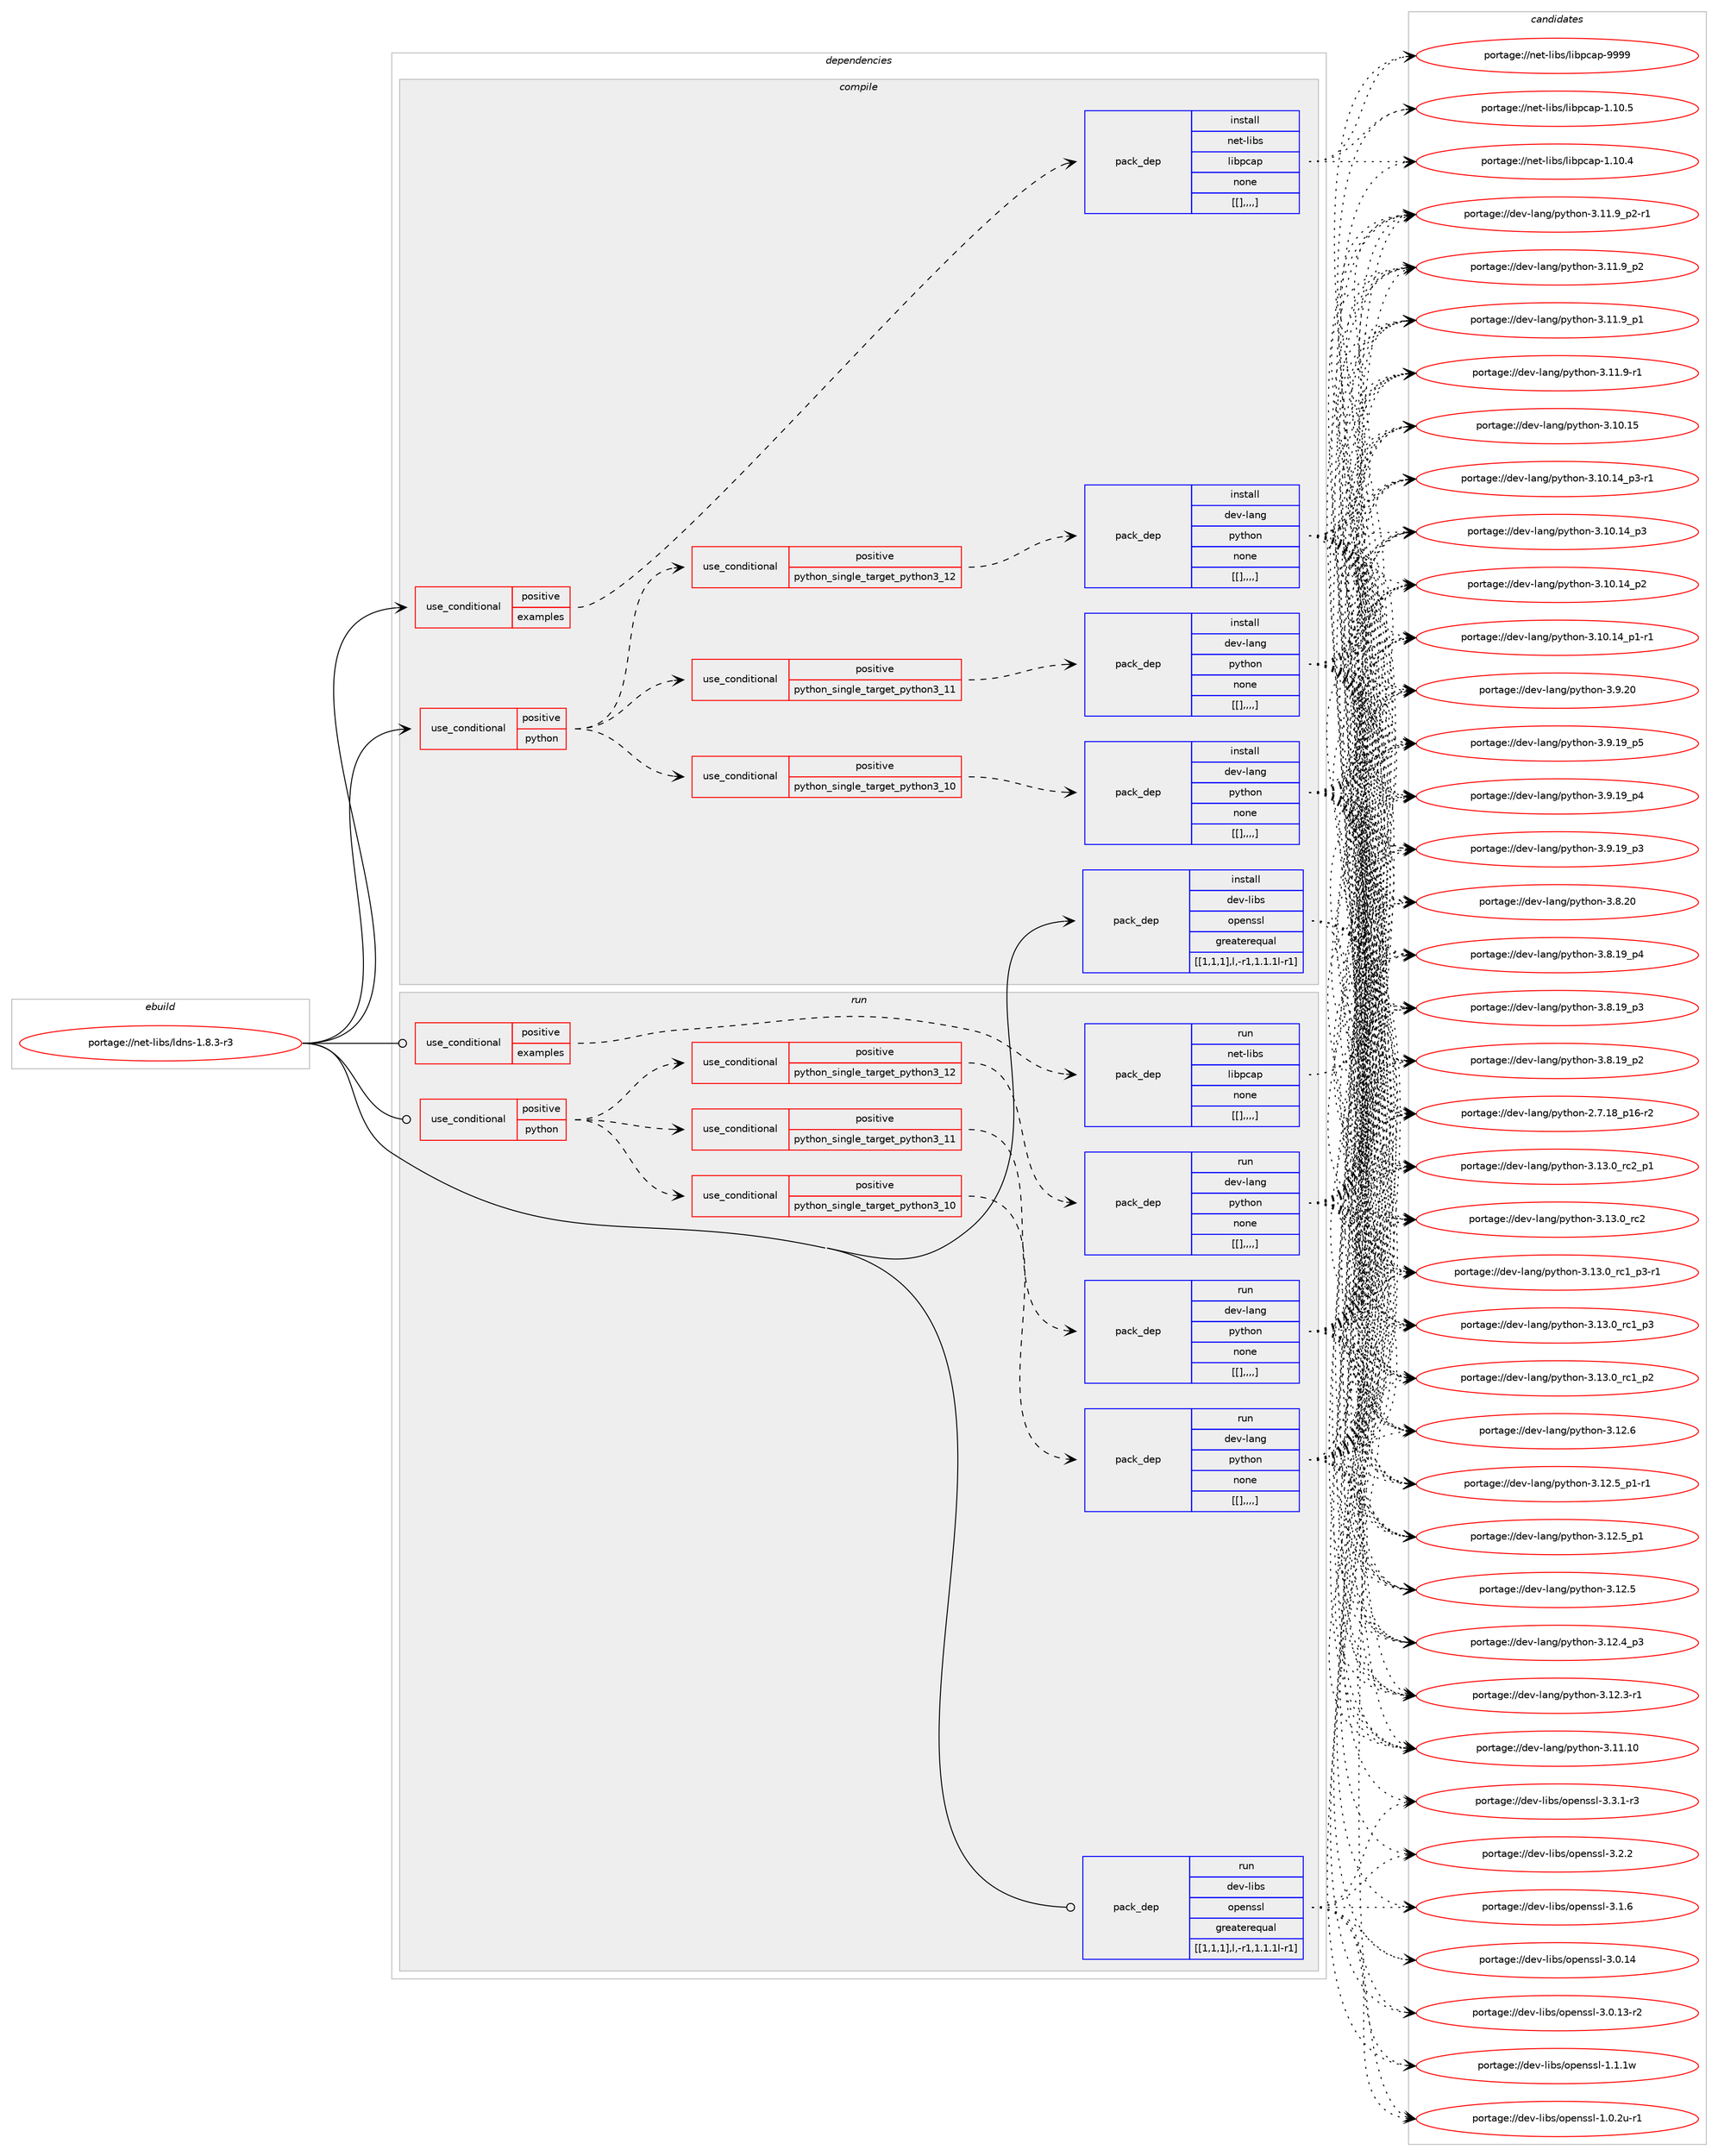 digraph prolog {

# *************
# Graph options
# *************

newrank=true;
concentrate=true;
compound=true;
graph [rankdir=LR,fontname=Helvetica,fontsize=10,ranksep=1.5];#, ranksep=2.5, nodesep=0.2];
edge  [arrowhead=vee];
node  [fontname=Helvetica,fontsize=10];

# **********
# The ebuild
# **********

subgraph cluster_leftcol {
color=gray;
label=<<i>ebuild</i>>;
id [label="portage://net-libs/ldns-1.8.3-r3", color=red, width=4, href="../net-libs/ldns-1.8.3-r3.svg"];
}

# ****************
# The dependencies
# ****************

subgraph cluster_midcol {
color=gray;
label=<<i>dependencies</i>>;
subgraph cluster_compile {
fillcolor="#eeeeee";
style=filled;
label=<<i>compile</i>>;
subgraph cond2666 {
dependency6948 [label=<<TABLE BORDER="0" CELLBORDER="1" CELLSPACING="0" CELLPADDING="4"><TR><TD ROWSPAN="3" CELLPADDING="10">use_conditional</TD></TR><TR><TD>positive</TD></TR><TR><TD>examples</TD></TR></TABLE>>, shape=none, color=red];
subgraph pack4269 {
dependency6949 [label=<<TABLE BORDER="0" CELLBORDER="1" CELLSPACING="0" CELLPADDING="4" WIDTH="220"><TR><TD ROWSPAN="6" CELLPADDING="30">pack_dep</TD></TR><TR><TD WIDTH="110">install</TD></TR><TR><TD>net-libs</TD></TR><TR><TD>libpcap</TD></TR><TR><TD>none</TD></TR><TR><TD>[[],,,,]</TD></TR></TABLE>>, shape=none, color=blue];
}
dependency6948:e -> dependency6949:w [weight=20,style="dashed",arrowhead="vee"];
}
id:e -> dependency6948:w [weight=20,style="solid",arrowhead="vee"];
subgraph cond2667 {
dependency6950 [label=<<TABLE BORDER="0" CELLBORDER="1" CELLSPACING="0" CELLPADDING="4"><TR><TD ROWSPAN="3" CELLPADDING="10">use_conditional</TD></TR><TR><TD>positive</TD></TR><TR><TD>python</TD></TR></TABLE>>, shape=none, color=red];
subgraph cond2668 {
dependency6951 [label=<<TABLE BORDER="0" CELLBORDER="1" CELLSPACING="0" CELLPADDING="4"><TR><TD ROWSPAN="3" CELLPADDING="10">use_conditional</TD></TR><TR><TD>positive</TD></TR><TR><TD>python_single_target_python3_10</TD></TR></TABLE>>, shape=none, color=red];
subgraph pack4270 {
dependency6952 [label=<<TABLE BORDER="0" CELLBORDER="1" CELLSPACING="0" CELLPADDING="4" WIDTH="220"><TR><TD ROWSPAN="6" CELLPADDING="30">pack_dep</TD></TR><TR><TD WIDTH="110">install</TD></TR><TR><TD>dev-lang</TD></TR><TR><TD>python</TD></TR><TR><TD>none</TD></TR><TR><TD>[[],,,,]</TD></TR></TABLE>>, shape=none, color=blue];
}
dependency6951:e -> dependency6952:w [weight=20,style="dashed",arrowhead="vee"];
}
dependency6950:e -> dependency6951:w [weight=20,style="dashed",arrowhead="vee"];
subgraph cond2669 {
dependency6953 [label=<<TABLE BORDER="0" CELLBORDER="1" CELLSPACING="0" CELLPADDING="4"><TR><TD ROWSPAN="3" CELLPADDING="10">use_conditional</TD></TR><TR><TD>positive</TD></TR><TR><TD>python_single_target_python3_11</TD></TR></TABLE>>, shape=none, color=red];
subgraph pack4271 {
dependency6954 [label=<<TABLE BORDER="0" CELLBORDER="1" CELLSPACING="0" CELLPADDING="4" WIDTH="220"><TR><TD ROWSPAN="6" CELLPADDING="30">pack_dep</TD></TR><TR><TD WIDTH="110">install</TD></TR><TR><TD>dev-lang</TD></TR><TR><TD>python</TD></TR><TR><TD>none</TD></TR><TR><TD>[[],,,,]</TD></TR></TABLE>>, shape=none, color=blue];
}
dependency6953:e -> dependency6954:w [weight=20,style="dashed",arrowhead="vee"];
}
dependency6950:e -> dependency6953:w [weight=20,style="dashed",arrowhead="vee"];
subgraph cond2670 {
dependency6955 [label=<<TABLE BORDER="0" CELLBORDER="1" CELLSPACING="0" CELLPADDING="4"><TR><TD ROWSPAN="3" CELLPADDING="10">use_conditional</TD></TR><TR><TD>positive</TD></TR><TR><TD>python_single_target_python3_12</TD></TR></TABLE>>, shape=none, color=red];
subgraph pack4272 {
dependency6956 [label=<<TABLE BORDER="0" CELLBORDER="1" CELLSPACING="0" CELLPADDING="4" WIDTH="220"><TR><TD ROWSPAN="6" CELLPADDING="30">pack_dep</TD></TR><TR><TD WIDTH="110">install</TD></TR><TR><TD>dev-lang</TD></TR><TR><TD>python</TD></TR><TR><TD>none</TD></TR><TR><TD>[[],,,,]</TD></TR></TABLE>>, shape=none, color=blue];
}
dependency6955:e -> dependency6956:w [weight=20,style="dashed",arrowhead="vee"];
}
dependency6950:e -> dependency6955:w [weight=20,style="dashed",arrowhead="vee"];
}
id:e -> dependency6950:w [weight=20,style="solid",arrowhead="vee"];
subgraph pack4273 {
dependency6957 [label=<<TABLE BORDER="0" CELLBORDER="1" CELLSPACING="0" CELLPADDING="4" WIDTH="220"><TR><TD ROWSPAN="6" CELLPADDING="30">pack_dep</TD></TR><TR><TD WIDTH="110">install</TD></TR><TR><TD>dev-libs</TD></TR><TR><TD>openssl</TD></TR><TR><TD>greaterequal</TD></TR><TR><TD>[[1,1,1],l,-r1,1.1.1l-r1]</TD></TR></TABLE>>, shape=none, color=blue];
}
id:e -> dependency6957:w [weight=20,style="solid",arrowhead="vee"];
}
subgraph cluster_compileandrun {
fillcolor="#eeeeee";
style=filled;
label=<<i>compile and run</i>>;
}
subgraph cluster_run {
fillcolor="#eeeeee";
style=filled;
label=<<i>run</i>>;
subgraph cond2671 {
dependency6958 [label=<<TABLE BORDER="0" CELLBORDER="1" CELLSPACING="0" CELLPADDING="4"><TR><TD ROWSPAN="3" CELLPADDING="10">use_conditional</TD></TR><TR><TD>positive</TD></TR><TR><TD>examples</TD></TR></TABLE>>, shape=none, color=red];
subgraph pack4274 {
dependency6959 [label=<<TABLE BORDER="0" CELLBORDER="1" CELLSPACING="0" CELLPADDING="4" WIDTH="220"><TR><TD ROWSPAN="6" CELLPADDING="30">pack_dep</TD></TR><TR><TD WIDTH="110">run</TD></TR><TR><TD>net-libs</TD></TR><TR><TD>libpcap</TD></TR><TR><TD>none</TD></TR><TR><TD>[[],,,,]</TD></TR></TABLE>>, shape=none, color=blue];
}
dependency6958:e -> dependency6959:w [weight=20,style="dashed",arrowhead="vee"];
}
id:e -> dependency6958:w [weight=20,style="solid",arrowhead="odot"];
subgraph cond2672 {
dependency6960 [label=<<TABLE BORDER="0" CELLBORDER="1" CELLSPACING="0" CELLPADDING="4"><TR><TD ROWSPAN="3" CELLPADDING="10">use_conditional</TD></TR><TR><TD>positive</TD></TR><TR><TD>python</TD></TR></TABLE>>, shape=none, color=red];
subgraph cond2673 {
dependency6961 [label=<<TABLE BORDER="0" CELLBORDER="1" CELLSPACING="0" CELLPADDING="4"><TR><TD ROWSPAN="3" CELLPADDING="10">use_conditional</TD></TR><TR><TD>positive</TD></TR><TR><TD>python_single_target_python3_10</TD></TR></TABLE>>, shape=none, color=red];
subgraph pack4275 {
dependency6962 [label=<<TABLE BORDER="0" CELLBORDER="1" CELLSPACING="0" CELLPADDING="4" WIDTH="220"><TR><TD ROWSPAN="6" CELLPADDING="30">pack_dep</TD></TR><TR><TD WIDTH="110">run</TD></TR><TR><TD>dev-lang</TD></TR><TR><TD>python</TD></TR><TR><TD>none</TD></TR><TR><TD>[[],,,,]</TD></TR></TABLE>>, shape=none, color=blue];
}
dependency6961:e -> dependency6962:w [weight=20,style="dashed",arrowhead="vee"];
}
dependency6960:e -> dependency6961:w [weight=20,style="dashed",arrowhead="vee"];
subgraph cond2674 {
dependency6963 [label=<<TABLE BORDER="0" CELLBORDER="1" CELLSPACING="0" CELLPADDING="4"><TR><TD ROWSPAN="3" CELLPADDING="10">use_conditional</TD></TR><TR><TD>positive</TD></TR><TR><TD>python_single_target_python3_11</TD></TR></TABLE>>, shape=none, color=red];
subgraph pack4276 {
dependency6964 [label=<<TABLE BORDER="0" CELLBORDER="1" CELLSPACING="0" CELLPADDING="4" WIDTH="220"><TR><TD ROWSPAN="6" CELLPADDING="30">pack_dep</TD></TR><TR><TD WIDTH="110">run</TD></TR><TR><TD>dev-lang</TD></TR><TR><TD>python</TD></TR><TR><TD>none</TD></TR><TR><TD>[[],,,,]</TD></TR></TABLE>>, shape=none, color=blue];
}
dependency6963:e -> dependency6964:w [weight=20,style="dashed",arrowhead="vee"];
}
dependency6960:e -> dependency6963:w [weight=20,style="dashed",arrowhead="vee"];
subgraph cond2675 {
dependency6965 [label=<<TABLE BORDER="0" CELLBORDER="1" CELLSPACING="0" CELLPADDING="4"><TR><TD ROWSPAN="3" CELLPADDING="10">use_conditional</TD></TR><TR><TD>positive</TD></TR><TR><TD>python_single_target_python3_12</TD></TR></TABLE>>, shape=none, color=red];
subgraph pack4277 {
dependency6966 [label=<<TABLE BORDER="0" CELLBORDER="1" CELLSPACING="0" CELLPADDING="4" WIDTH="220"><TR><TD ROWSPAN="6" CELLPADDING="30">pack_dep</TD></TR><TR><TD WIDTH="110">run</TD></TR><TR><TD>dev-lang</TD></TR><TR><TD>python</TD></TR><TR><TD>none</TD></TR><TR><TD>[[],,,,]</TD></TR></TABLE>>, shape=none, color=blue];
}
dependency6965:e -> dependency6966:w [weight=20,style="dashed",arrowhead="vee"];
}
dependency6960:e -> dependency6965:w [weight=20,style="dashed",arrowhead="vee"];
}
id:e -> dependency6960:w [weight=20,style="solid",arrowhead="odot"];
subgraph pack4278 {
dependency6967 [label=<<TABLE BORDER="0" CELLBORDER="1" CELLSPACING="0" CELLPADDING="4" WIDTH="220"><TR><TD ROWSPAN="6" CELLPADDING="30">pack_dep</TD></TR><TR><TD WIDTH="110">run</TD></TR><TR><TD>dev-libs</TD></TR><TR><TD>openssl</TD></TR><TR><TD>greaterequal</TD></TR><TR><TD>[[1,1,1],l,-r1,1.1.1l-r1]</TD></TR></TABLE>>, shape=none, color=blue];
}
id:e -> dependency6967:w [weight=20,style="solid",arrowhead="odot"];
}
}

# **************
# The candidates
# **************

subgraph cluster_choices {
rank=same;
color=gray;
label=<<i>candidates</i>>;

subgraph choice4269 {
color=black;
nodesep=1;
choice1101011164510810598115471081059811299971124557575757 [label="portage://net-libs/libpcap-9999", color=red, width=4,href="../net-libs/libpcap-9999.svg"];
choice11010111645108105981154710810598112999711245494649484653 [label="portage://net-libs/libpcap-1.10.5", color=red, width=4,href="../net-libs/libpcap-1.10.5.svg"];
choice11010111645108105981154710810598112999711245494649484652 [label="portage://net-libs/libpcap-1.10.4", color=red, width=4,href="../net-libs/libpcap-1.10.4.svg"];
dependency6949:e -> choice1101011164510810598115471081059811299971124557575757:w [style=dotted,weight="100"];
dependency6949:e -> choice11010111645108105981154710810598112999711245494649484653:w [style=dotted,weight="100"];
dependency6949:e -> choice11010111645108105981154710810598112999711245494649484652:w [style=dotted,weight="100"];
}
subgraph choice4270 {
color=black;
nodesep=1;
choice100101118451089711010347112121116104111110455146495146489511499509511249 [label="portage://dev-lang/python-3.13.0_rc2_p1", color=red, width=4,href="../dev-lang/python-3.13.0_rc2_p1.svg"];
choice10010111845108971101034711212111610411111045514649514648951149950 [label="portage://dev-lang/python-3.13.0_rc2", color=red, width=4,href="../dev-lang/python-3.13.0_rc2.svg"];
choice1001011184510897110103471121211161041111104551464951464895114994995112514511449 [label="portage://dev-lang/python-3.13.0_rc1_p3-r1", color=red, width=4,href="../dev-lang/python-3.13.0_rc1_p3-r1.svg"];
choice100101118451089711010347112121116104111110455146495146489511499499511251 [label="portage://dev-lang/python-3.13.0_rc1_p3", color=red, width=4,href="../dev-lang/python-3.13.0_rc1_p3.svg"];
choice100101118451089711010347112121116104111110455146495146489511499499511250 [label="portage://dev-lang/python-3.13.0_rc1_p2", color=red, width=4,href="../dev-lang/python-3.13.0_rc1_p2.svg"];
choice10010111845108971101034711212111610411111045514649504654 [label="portage://dev-lang/python-3.12.6", color=red, width=4,href="../dev-lang/python-3.12.6.svg"];
choice1001011184510897110103471121211161041111104551464950465395112494511449 [label="portage://dev-lang/python-3.12.5_p1-r1", color=red, width=4,href="../dev-lang/python-3.12.5_p1-r1.svg"];
choice100101118451089711010347112121116104111110455146495046539511249 [label="portage://dev-lang/python-3.12.5_p1", color=red, width=4,href="../dev-lang/python-3.12.5_p1.svg"];
choice10010111845108971101034711212111610411111045514649504653 [label="portage://dev-lang/python-3.12.5", color=red, width=4,href="../dev-lang/python-3.12.5.svg"];
choice100101118451089711010347112121116104111110455146495046529511251 [label="portage://dev-lang/python-3.12.4_p3", color=red, width=4,href="../dev-lang/python-3.12.4_p3.svg"];
choice100101118451089711010347112121116104111110455146495046514511449 [label="portage://dev-lang/python-3.12.3-r1", color=red, width=4,href="../dev-lang/python-3.12.3-r1.svg"];
choice1001011184510897110103471121211161041111104551464949464948 [label="portage://dev-lang/python-3.11.10", color=red, width=4,href="../dev-lang/python-3.11.10.svg"];
choice1001011184510897110103471121211161041111104551464949465795112504511449 [label="portage://dev-lang/python-3.11.9_p2-r1", color=red, width=4,href="../dev-lang/python-3.11.9_p2-r1.svg"];
choice100101118451089711010347112121116104111110455146494946579511250 [label="portage://dev-lang/python-3.11.9_p2", color=red, width=4,href="../dev-lang/python-3.11.9_p2.svg"];
choice100101118451089711010347112121116104111110455146494946579511249 [label="portage://dev-lang/python-3.11.9_p1", color=red, width=4,href="../dev-lang/python-3.11.9_p1.svg"];
choice100101118451089711010347112121116104111110455146494946574511449 [label="portage://dev-lang/python-3.11.9-r1", color=red, width=4,href="../dev-lang/python-3.11.9-r1.svg"];
choice1001011184510897110103471121211161041111104551464948464953 [label="portage://dev-lang/python-3.10.15", color=red, width=4,href="../dev-lang/python-3.10.15.svg"];
choice100101118451089711010347112121116104111110455146494846495295112514511449 [label="portage://dev-lang/python-3.10.14_p3-r1", color=red, width=4,href="../dev-lang/python-3.10.14_p3-r1.svg"];
choice10010111845108971101034711212111610411111045514649484649529511251 [label="portage://dev-lang/python-3.10.14_p3", color=red, width=4,href="../dev-lang/python-3.10.14_p3.svg"];
choice10010111845108971101034711212111610411111045514649484649529511250 [label="portage://dev-lang/python-3.10.14_p2", color=red, width=4,href="../dev-lang/python-3.10.14_p2.svg"];
choice100101118451089711010347112121116104111110455146494846495295112494511449 [label="portage://dev-lang/python-3.10.14_p1-r1", color=red, width=4,href="../dev-lang/python-3.10.14_p1-r1.svg"];
choice10010111845108971101034711212111610411111045514657465048 [label="portage://dev-lang/python-3.9.20", color=red, width=4,href="../dev-lang/python-3.9.20.svg"];
choice100101118451089711010347112121116104111110455146574649579511253 [label="portage://dev-lang/python-3.9.19_p5", color=red, width=4,href="../dev-lang/python-3.9.19_p5.svg"];
choice100101118451089711010347112121116104111110455146574649579511252 [label="portage://dev-lang/python-3.9.19_p4", color=red, width=4,href="../dev-lang/python-3.9.19_p4.svg"];
choice100101118451089711010347112121116104111110455146574649579511251 [label="portage://dev-lang/python-3.9.19_p3", color=red, width=4,href="../dev-lang/python-3.9.19_p3.svg"];
choice10010111845108971101034711212111610411111045514656465048 [label="portage://dev-lang/python-3.8.20", color=red, width=4,href="../dev-lang/python-3.8.20.svg"];
choice100101118451089711010347112121116104111110455146564649579511252 [label="portage://dev-lang/python-3.8.19_p4", color=red, width=4,href="../dev-lang/python-3.8.19_p4.svg"];
choice100101118451089711010347112121116104111110455146564649579511251 [label="portage://dev-lang/python-3.8.19_p3", color=red, width=4,href="../dev-lang/python-3.8.19_p3.svg"];
choice100101118451089711010347112121116104111110455146564649579511250 [label="portage://dev-lang/python-3.8.19_p2", color=red, width=4,href="../dev-lang/python-3.8.19_p2.svg"];
choice100101118451089711010347112121116104111110455046554649569511249544511450 [label="portage://dev-lang/python-2.7.18_p16-r2", color=red, width=4,href="../dev-lang/python-2.7.18_p16-r2.svg"];
dependency6952:e -> choice100101118451089711010347112121116104111110455146495146489511499509511249:w [style=dotted,weight="100"];
dependency6952:e -> choice10010111845108971101034711212111610411111045514649514648951149950:w [style=dotted,weight="100"];
dependency6952:e -> choice1001011184510897110103471121211161041111104551464951464895114994995112514511449:w [style=dotted,weight="100"];
dependency6952:e -> choice100101118451089711010347112121116104111110455146495146489511499499511251:w [style=dotted,weight="100"];
dependency6952:e -> choice100101118451089711010347112121116104111110455146495146489511499499511250:w [style=dotted,weight="100"];
dependency6952:e -> choice10010111845108971101034711212111610411111045514649504654:w [style=dotted,weight="100"];
dependency6952:e -> choice1001011184510897110103471121211161041111104551464950465395112494511449:w [style=dotted,weight="100"];
dependency6952:e -> choice100101118451089711010347112121116104111110455146495046539511249:w [style=dotted,weight="100"];
dependency6952:e -> choice10010111845108971101034711212111610411111045514649504653:w [style=dotted,weight="100"];
dependency6952:e -> choice100101118451089711010347112121116104111110455146495046529511251:w [style=dotted,weight="100"];
dependency6952:e -> choice100101118451089711010347112121116104111110455146495046514511449:w [style=dotted,weight="100"];
dependency6952:e -> choice1001011184510897110103471121211161041111104551464949464948:w [style=dotted,weight="100"];
dependency6952:e -> choice1001011184510897110103471121211161041111104551464949465795112504511449:w [style=dotted,weight="100"];
dependency6952:e -> choice100101118451089711010347112121116104111110455146494946579511250:w [style=dotted,weight="100"];
dependency6952:e -> choice100101118451089711010347112121116104111110455146494946579511249:w [style=dotted,weight="100"];
dependency6952:e -> choice100101118451089711010347112121116104111110455146494946574511449:w [style=dotted,weight="100"];
dependency6952:e -> choice1001011184510897110103471121211161041111104551464948464953:w [style=dotted,weight="100"];
dependency6952:e -> choice100101118451089711010347112121116104111110455146494846495295112514511449:w [style=dotted,weight="100"];
dependency6952:e -> choice10010111845108971101034711212111610411111045514649484649529511251:w [style=dotted,weight="100"];
dependency6952:e -> choice10010111845108971101034711212111610411111045514649484649529511250:w [style=dotted,weight="100"];
dependency6952:e -> choice100101118451089711010347112121116104111110455146494846495295112494511449:w [style=dotted,weight="100"];
dependency6952:e -> choice10010111845108971101034711212111610411111045514657465048:w [style=dotted,weight="100"];
dependency6952:e -> choice100101118451089711010347112121116104111110455146574649579511253:w [style=dotted,weight="100"];
dependency6952:e -> choice100101118451089711010347112121116104111110455146574649579511252:w [style=dotted,weight="100"];
dependency6952:e -> choice100101118451089711010347112121116104111110455146574649579511251:w [style=dotted,weight="100"];
dependency6952:e -> choice10010111845108971101034711212111610411111045514656465048:w [style=dotted,weight="100"];
dependency6952:e -> choice100101118451089711010347112121116104111110455146564649579511252:w [style=dotted,weight="100"];
dependency6952:e -> choice100101118451089711010347112121116104111110455146564649579511251:w [style=dotted,weight="100"];
dependency6952:e -> choice100101118451089711010347112121116104111110455146564649579511250:w [style=dotted,weight="100"];
dependency6952:e -> choice100101118451089711010347112121116104111110455046554649569511249544511450:w [style=dotted,weight="100"];
}
subgraph choice4271 {
color=black;
nodesep=1;
choice100101118451089711010347112121116104111110455146495146489511499509511249 [label="portage://dev-lang/python-3.13.0_rc2_p1", color=red, width=4,href="../dev-lang/python-3.13.0_rc2_p1.svg"];
choice10010111845108971101034711212111610411111045514649514648951149950 [label="portage://dev-lang/python-3.13.0_rc2", color=red, width=4,href="../dev-lang/python-3.13.0_rc2.svg"];
choice1001011184510897110103471121211161041111104551464951464895114994995112514511449 [label="portage://dev-lang/python-3.13.0_rc1_p3-r1", color=red, width=4,href="../dev-lang/python-3.13.0_rc1_p3-r1.svg"];
choice100101118451089711010347112121116104111110455146495146489511499499511251 [label="portage://dev-lang/python-3.13.0_rc1_p3", color=red, width=4,href="../dev-lang/python-3.13.0_rc1_p3.svg"];
choice100101118451089711010347112121116104111110455146495146489511499499511250 [label="portage://dev-lang/python-3.13.0_rc1_p2", color=red, width=4,href="../dev-lang/python-3.13.0_rc1_p2.svg"];
choice10010111845108971101034711212111610411111045514649504654 [label="portage://dev-lang/python-3.12.6", color=red, width=4,href="../dev-lang/python-3.12.6.svg"];
choice1001011184510897110103471121211161041111104551464950465395112494511449 [label="portage://dev-lang/python-3.12.5_p1-r1", color=red, width=4,href="../dev-lang/python-3.12.5_p1-r1.svg"];
choice100101118451089711010347112121116104111110455146495046539511249 [label="portage://dev-lang/python-3.12.5_p1", color=red, width=4,href="../dev-lang/python-3.12.5_p1.svg"];
choice10010111845108971101034711212111610411111045514649504653 [label="portage://dev-lang/python-3.12.5", color=red, width=4,href="../dev-lang/python-3.12.5.svg"];
choice100101118451089711010347112121116104111110455146495046529511251 [label="portage://dev-lang/python-3.12.4_p3", color=red, width=4,href="../dev-lang/python-3.12.4_p3.svg"];
choice100101118451089711010347112121116104111110455146495046514511449 [label="portage://dev-lang/python-3.12.3-r1", color=red, width=4,href="../dev-lang/python-3.12.3-r1.svg"];
choice1001011184510897110103471121211161041111104551464949464948 [label="portage://dev-lang/python-3.11.10", color=red, width=4,href="../dev-lang/python-3.11.10.svg"];
choice1001011184510897110103471121211161041111104551464949465795112504511449 [label="portage://dev-lang/python-3.11.9_p2-r1", color=red, width=4,href="../dev-lang/python-3.11.9_p2-r1.svg"];
choice100101118451089711010347112121116104111110455146494946579511250 [label="portage://dev-lang/python-3.11.9_p2", color=red, width=4,href="../dev-lang/python-3.11.9_p2.svg"];
choice100101118451089711010347112121116104111110455146494946579511249 [label="portage://dev-lang/python-3.11.9_p1", color=red, width=4,href="../dev-lang/python-3.11.9_p1.svg"];
choice100101118451089711010347112121116104111110455146494946574511449 [label="portage://dev-lang/python-3.11.9-r1", color=red, width=4,href="../dev-lang/python-3.11.9-r1.svg"];
choice1001011184510897110103471121211161041111104551464948464953 [label="portage://dev-lang/python-3.10.15", color=red, width=4,href="../dev-lang/python-3.10.15.svg"];
choice100101118451089711010347112121116104111110455146494846495295112514511449 [label="portage://dev-lang/python-3.10.14_p3-r1", color=red, width=4,href="../dev-lang/python-3.10.14_p3-r1.svg"];
choice10010111845108971101034711212111610411111045514649484649529511251 [label="portage://dev-lang/python-3.10.14_p3", color=red, width=4,href="../dev-lang/python-3.10.14_p3.svg"];
choice10010111845108971101034711212111610411111045514649484649529511250 [label="portage://dev-lang/python-3.10.14_p2", color=red, width=4,href="../dev-lang/python-3.10.14_p2.svg"];
choice100101118451089711010347112121116104111110455146494846495295112494511449 [label="portage://dev-lang/python-3.10.14_p1-r1", color=red, width=4,href="../dev-lang/python-3.10.14_p1-r1.svg"];
choice10010111845108971101034711212111610411111045514657465048 [label="portage://dev-lang/python-3.9.20", color=red, width=4,href="../dev-lang/python-3.9.20.svg"];
choice100101118451089711010347112121116104111110455146574649579511253 [label="portage://dev-lang/python-3.9.19_p5", color=red, width=4,href="../dev-lang/python-3.9.19_p5.svg"];
choice100101118451089711010347112121116104111110455146574649579511252 [label="portage://dev-lang/python-3.9.19_p4", color=red, width=4,href="../dev-lang/python-3.9.19_p4.svg"];
choice100101118451089711010347112121116104111110455146574649579511251 [label="portage://dev-lang/python-3.9.19_p3", color=red, width=4,href="../dev-lang/python-3.9.19_p3.svg"];
choice10010111845108971101034711212111610411111045514656465048 [label="portage://dev-lang/python-3.8.20", color=red, width=4,href="../dev-lang/python-3.8.20.svg"];
choice100101118451089711010347112121116104111110455146564649579511252 [label="portage://dev-lang/python-3.8.19_p4", color=red, width=4,href="../dev-lang/python-3.8.19_p4.svg"];
choice100101118451089711010347112121116104111110455146564649579511251 [label="portage://dev-lang/python-3.8.19_p3", color=red, width=4,href="../dev-lang/python-3.8.19_p3.svg"];
choice100101118451089711010347112121116104111110455146564649579511250 [label="portage://dev-lang/python-3.8.19_p2", color=red, width=4,href="../dev-lang/python-3.8.19_p2.svg"];
choice100101118451089711010347112121116104111110455046554649569511249544511450 [label="portage://dev-lang/python-2.7.18_p16-r2", color=red, width=4,href="../dev-lang/python-2.7.18_p16-r2.svg"];
dependency6954:e -> choice100101118451089711010347112121116104111110455146495146489511499509511249:w [style=dotted,weight="100"];
dependency6954:e -> choice10010111845108971101034711212111610411111045514649514648951149950:w [style=dotted,weight="100"];
dependency6954:e -> choice1001011184510897110103471121211161041111104551464951464895114994995112514511449:w [style=dotted,weight="100"];
dependency6954:e -> choice100101118451089711010347112121116104111110455146495146489511499499511251:w [style=dotted,weight="100"];
dependency6954:e -> choice100101118451089711010347112121116104111110455146495146489511499499511250:w [style=dotted,weight="100"];
dependency6954:e -> choice10010111845108971101034711212111610411111045514649504654:w [style=dotted,weight="100"];
dependency6954:e -> choice1001011184510897110103471121211161041111104551464950465395112494511449:w [style=dotted,weight="100"];
dependency6954:e -> choice100101118451089711010347112121116104111110455146495046539511249:w [style=dotted,weight="100"];
dependency6954:e -> choice10010111845108971101034711212111610411111045514649504653:w [style=dotted,weight="100"];
dependency6954:e -> choice100101118451089711010347112121116104111110455146495046529511251:w [style=dotted,weight="100"];
dependency6954:e -> choice100101118451089711010347112121116104111110455146495046514511449:w [style=dotted,weight="100"];
dependency6954:e -> choice1001011184510897110103471121211161041111104551464949464948:w [style=dotted,weight="100"];
dependency6954:e -> choice1001011184510897110103471121211161041111104551464949465795112504511449:w [style=dotted,weight="100"];
dependency6954:e -> choice100101118451089711010347112121116104111110455146494946579511250:w [style=dotted,weight="100"];
dependency6954:e -> choice100101118451089711010347112121116104111110455146494946579511249:w [style=dotted,weight="100"];
dependency6954:e -> choice100101118451089711010347112121116104111110455146494946574511449:w [style=dotted,weight="100"];
dependency6954:e -> choice1001011184510897110103471121211161041111104551464948464953:w [style=dotted,weight="100"];
dependency6954:e -> choice100101118451089711010347112121116104111110455146494846495295112514511449:w [style=dotted,weight="100"];
dependency6954:e -> choice10010111845108971101034711212111610411111045514649484649529511251:w [style=dotted,weight="100"];
dependency6954:e -> choice10010111845108971101034711212111610411111045514649484649529511250:w [style=dotted,weight="100"];
dependency6954:e -> choice100101118451089711010347112121116104111110455146494846495295112494511449:w [style=dotted,weight="100"];
dependency6954:e -> choice10010111845108971101034711212111610411111045514657465048:w [style=dotted,weight="100"];
dependency6954:e -> choice100101118451089711010347112121116104111110455146574649579511253:w [style=dotted,weight="100"];
dependency6954:e -> choice100101118451089711010347112121116104111110455146574649579511252:w [style=dotted,weight="100"];
dependency6954:e -> choice100101118451089711010347112121116104111110455146574649579511251:w [style=dotted,weight="100"];
dependency6954:e -> choice10010111845108971101034711212111610411111045514656465048:w [style=dotted,weight="100"];
dependency6954:e -> choice100101118451089711010347112121116104111110455146564649579511252:w [style=dotted,weight="100"];
dependency6954:e -> choice100101118451089711010347112121116104111110455146564649579511251:w [style=dotted,weight="100"];
dependency6954:e -> choice100101118451089711010347112121116104111110455146564649579511250:w [style=dotted,weight="100"];
dependency6954:e -> choice100101118451089711010347112121116104111110455046554649569511249544511450:w [style=dotted,weight="100"];
}
subgraph choice4272 {
color=black;
nodesep=1;
choice100101118451089711010347112121116104111110455146495146489511499509511249 [label="portage://dev-lang/python-3.13.0_rc2_p1", color=red, width=4,href="../dev-lang/python-3.13.0_rc2_p1.svg"];
choice10010111845108971101034711212111610411111045514649514648951149950 [label="portage://dev-lang/python-3.13.0_rc2", color=red, width=4,href="../dev-lang/python-3.13.0_rc2.svg"];
choice1001011184510897110103471121211161041111104551464951464895114994995112514511449 [label="portage://dev-lang/python-3.13.0_rc1_p3-r1", color=red, width=4,href="../dev-lang/python-3.13.0_rc1_p3-r1.svg"];
choice100101118451089711010347112121116104111110455146495146489511499499511251 [label="portage://dev-lang/python-3.13.0_rc1_p3", color=red, width=4,href="../dev-lang/python-3.13.0_rc1_p3.svg"];
choice100101118451089711010347112121116104111110455146495146489511499499511250 [label="portage://dev-lang/python-3.13.0_rc1_p2", color=red, width=4,href="../dev-lang/python-3.13.0_rc1_p2.svg"];
choice10010111845108971101034711212111610411111045514649504654 [label="portage://dev-lang/python-3.12.6", color=red, width=4,href="../dev-lang/python-3.12.6.svg"];
choice1001011184510897110103471121211161041111104551464950465395112494511449 [label="portage://dev-lang/python-3.12.5_p1-r1", color=red, width=4,href="../dev-lang/python-3.12.5_p1-r1.svg"];
choice100101118451089711010347112121116104111110455146495046539511249 [label="portage://dev-lang/python-3.12.5_p1", color=red, width=4,href="../dev-lang/python-3.12.5_p1.svg"];
choice10010111845108971101034711212111610411111045514649504653 [label="portage://dev-lang/python-3.12.5", color=red, width=4,href="../dev-lang/python-3.12.5.svg"];
choice100101118451089711010347112121116104111110455146495046529511251 [label="portage://dev-lang/python-3.12.4_p3", color=red, width=4,href="../dev-lang/python-3.12.4_p3.svg"];
choice100101118451089711010347112121116104111110455146495046514511449 [label="portage://dev-lang/python-3.12.3-r1", color=red, width=4,href="../dev-lang/python-3.12.3-r1.svg"];
choice1001011184510897110103471121211161041111104551464949464948 [label="portage://dev-lang/python-3.11.10", color=red, width=4,href="../dev-lang/python-3.11.10.svg"];
choice1001011184510897110103471121211161041111104551464949465795112504511449 [label="portage://dev-lang/python-3.11.9_p2-r1", color=red, width=4,href="../dev-lang/python-3.11.9_p2-r1.svg"];
choice100101118451089711010347112121116104111110455146494946579511250 [label="portage://dev-lang/python-3.11.9_p2", color=red, width=4,href="../dev-lang/python-3.11.9_p2.svg"];
choice100101118451089711010347112121116104111110455146494946579511249 [label="portage://dev-lang/python-3.11.9_p1", color=red, width=4,href="../dev-lang/python-3.11.9_p1.svg"];
choice100101118451089711010347112121116104111110455146494946574511449 [label="portage://dev-lang/python-3.11.9-r1", color=red, width=4,href="../dev-lang/python-3.11.9-r1.svg"];
choice1001011184510897110103471121211161041111104551464948464953 [label="portage://dev-lang/python-3.10.15", color=red, width=4,href="../dev-lang/python-3.10.15.svg"];
choice100101118451089711010347112121116104111110455146494846495295112514511449 [label="portage://dev-lang/python-3.10.14_p3-r1", color=red, width=4,href="../dev-lang/python-3.10.14_p3-r1.svg"];
choice10010111845108971101034711212111610411111045514649484649529511251 [label="portage://dev-lang/python-3.10.14_p3", color=red, width=4,href="../dev-lang/python-3.10.14_p3.svg"];
choice10010111845108971101034711212111610411111045514649484649529511250 [label="portage://dev-lang/python-3.10.14_p2", color=red, width=4,href="../dev-lang/python-3.10.14_p2.svg"];
choice100101118451089711010347112121116104111110455146494846495295112494511449 [label="portage://dev-lang/python-3.10.14_p1-r1", color=red, width=4,href="../dev-lang/python-3.10.14_p1-r1.svg"];
choice10010111845108971101034711212111610411111045514657465048 [label="portage://dev-lang/python-3.9.20", color=red, width=4,href="../dev-lang/python-3.9.20.svg"];
choice100101118451089711010347112121116104111110455146574649579511253 [label="portage://dev-lang/python-3.9.19_p5", color=red, width=4,href="../dev-lang/python-3.9.19_p5.svg"];
choice100101118451089711010347112121116104111110455146574649579511252 [label="portage://dev-lang/python-3.9.19_p4", color=red, width=4,href="../dev-lang/python-3.9.19_p4.svg"];
choice100101118451089711010347112121116104111110455146574649579511251 [label="portage://dev-lang/python-3.9.19_p3", color=red, width=4,href="../dev-lang/python-3.9.19_p3.svg"];
choice10010111845108971101034711212111610411111045514656465048 [label="portage://dev-lang/python-3.8.20", color=red, width=4,href="../dev-lang/python-3.8.20.svg"];
choice100101118451089711010347112121116104111110455146564649579511252 [label="portage://dev-lang/python-3.8.19_p4", color=red, width=4,href="../dev-lang/python-3.8.19_p4.svg"];
choice100101118451089711010347112121116104111110455146564649579511251 [label="portage://dev-lang/python-3.8.19_p3", color=red, width=4,href="../dev-lang/python-3.8.19_p3.svg"];
choice100101118451089711010347112121116104111110455146564649579511250 [label="portage://dev-lang/python-3.8.19_p2", color=red, width=4,href="../dev-lang/python-3.8.19_p2.svg"];
choice100101118451089711010347112121116104111110455046554649569511249544511450 [label="portage://dev-lang/python-2.7.18_p16-r2", color=red, width=4,href="../dev-lang/python-2.7.18_p16-r2.svg"];
dependency6956:e -> choice100101118451089711010347112121116104111110455146495146489511499509511249:w [style=dotted,weight="100"];
dependency6956:e -> choice10010111845108971101034711212111610411111045514649514648951149950:w [style=dotted,weight="100"];
dependency6956:e -> choice1001011184510897110103471121211161041111104551464951464895114994995112514511449:w [style=dotted,weight="100"];
dependency6956:e -> choice100101118451089711010347112121116104111110455146495146489511499499511251:w [style=dotted,weight="100"];
dependency6956:e -> choice100101118451089711010347112121116104111110455146495146489511499499511250:w [style=dotted,weight="100"];
dependency6956:e -> choice10010111845108971101034711212111610411111045514649504654:w [style=dotted,weight="100"];
dependency6956:e -> choice1001011184510897110103471121211161041111104551464950465395112494511449:w [style=dotted,weight="100"];
dependency6956:e -> choice100101118451089711010347112121116104111110455146495046539511249:w [style=dotted,weight="100"];
dependency6956:e -> choice10010111845108971101034711212111610411111045514649504653:w [style=dotted,weight="100"];
dependency6956:e -> choice100101118451089711010347112121116104111110455146495046529511251:w [style=dotted,weight="100"];
dependency6956:e -> choice100101118451089711010347112121116104111110455146495046514511449:w [style=dotted,weight="100"];
dependency6956:e -> choice1001011184510897110103471121211161041111104551464949464948:w [style=dotted,weight="100"];
dependency6956:e -> choice1001011184510897110103471121211161041111104551464949465795112504511449:w [style=dotted,weight="100"];
dependency6956:e -> choice100101118451089711010347112121116104111110455146494946579511250:w [style=dotted,weight="100"];
dependency6956:e -> choice100101118451089711010347112121116104111110455146494946579511249:w [style=dotted,weight="100"];
dependency6956:e -> choice100101118451089711010347112121116104111110455146494946574511449:w [style=dotted,weight="100"];
dependency6956:e -> choice1001011184510897110103471121211161041111104551464948464953:w [style=dotted,weight="100"];
dependency6956:e -> choice100101118451089711010347112121116104111110455146494846495295112514511449:w [style=dotted,weight="100"];
dependency6956:e -> choice10010111845108971101034711212111610411111045514649484649529511251:w [style=dotted,weight="100"];
dependency6956:e -> choice10010111845108971101034711212111610411111045514649484649529511250:w [style=dotted,weight="100"];
dependency6956:e -> choice100101118451089711010347112121116104111110455146494846495295112494511449:w [style=dotted,weight="100"];
dependency6956:e -> choice10010111845108971101034711212111610411111045514657465048:w [style=dotted,weight="100"];
dependency6956:e -> choice100101118451089711010347112121116104111110455146574649579511253:w [style=dotted,weight="100"];
dependency6956:e -> choice100101118451089711010347112121116104111110455146574649579511252:w [style=dotted,weight="100"];
dependency6956:e -> choice100101118451089711010347112121116104111110455146574649579511251:w [style=dotted,weight="100"];
dependency6956:e -> choice10010111845108971101034711212111610411111045514656465048:w [style=dotted,weight="100"];
dependency6956:e -> choice100101118451089711010347112121116104111110455146564649579511252:w [style=dotted,weight="100"];
dependency6956:e -> choice100101118451089711010347112121116104111110455146564649579511251:w [style=dotted,weight="100"];
dependency6956:e -> choice100101118451089711010347112121116104111110455146564649579511250:w [style=dotted,weight="100"];
dependency6956:e -> choice100101118451089711010347112121116104111110455046554649569511249544511450:w [style=dotted,weight="100"];
}
subgraph choice4273 {
color=black;
nodesep=1;
choice1001011184510810598115471111121011101151151084551465146494511451 [label="portage://dev-libs/openssl-3.3.1-r3", color=red, width=4,href="../dev-libs/openssl-3.3.1-r3.svg"];
choice100101118451081059811547111112101110115115108455146504650 [label="portage://dev-libs/openssl-3.2.2", color=red, width=4,href="../dev-libs/openssl-3.2.2.svg"];
choice100101118451081059811547111112101110115115108455146494654 [label="portage://dev-libs/openssl-3.1.6", color=red, width=4,href="../dev-libs/openssl-3.1.6.svg"];
choice10010111845108105981154711111210111011511510845514648464952 [label="portage://dev-libs/openssl-3.0.14", color=red, width=4,href="../dev-libs/openssl-3.0.14.svg"];
choice100101118451081059811547111112101110115115108455146484649514511450 [label="portage://dev-libs/openssl-3.0.13-r2", color=red, width=4,href="../dev-libs/openssl-3.0.13-r2.svg"];
choice100101118451081059811547111112101110115115108454946494649119 [label="portage://dev-libs/openssl-1.1.1w", color=red, width=4,href="../dev-libs/openssl-1.1.1w.svg"];
choice1001011184510810598115471111121011101151151084549464846501174511449 [label="portage://dev-libs/openssl-1.0.2u-r1", color=red, width=4,href="../dev-libs/openssl-1.0.2u-r1.svg"];
dependency6957:e -> choice1001011184510810598115471111121011101151151084551465146494511451:w [style=dotted,weight="100"];
dependency6957:e -> choice100101118451081059811547111112101110115115108455146504650:w [style=dotted,weight="100"];
dependency6957:e -> choice100101118451081059811547111112101110115115108455146494654:w [style=dotted,weight="100"];
dependency6957:e -> choice10010111845108105981154711111210111011511510845514648464952:w [style=dotted,weight="100"];
dependency6957:e -> choice100101118451081059811547111112101110115115108455146484649514511450:w [style=dotted,weight="100"];
dependency6957:e -> choice100101118451081059811547111112101110115115108454946494649119:w [style=dotted,weight="100"];
dependency6957:e -> choice1001011184510810598115471111121011101151151084549464846501174511449:w [style=dotted,weight="100"];
}
subgraph choice4274 {
color=black;
nodesep=1;
choice1101011164510810598115471081059811299971124557575757 [label="portage://net-libs/libpcap-9999", color=red, width=4,href="../net-libs/libpcap-9999.svg"];
choice11010111645108105981154710810598112999711245494649484653 [label="portage://net-libs/libpcap-1.10.5", color=red, width=4,href="../net-libs/libpcap-1.10.5.svg"];
choice11010111645108105981154710810598112999711245494649484652 [label="portage://net-libs/libpcap-1.10.4", color=red, width=4,href="../net-libs/libpcap-1.10.4.svg"];
dependency6959:e -> choice1101011164510810598115471081059811299971124557575757:w [style=dotted,weight="100"];
dependency6959:e -> choice11010111645108105981154710810598112999711245494649484653:w [style=dotted,weight="100"];
dependency6959:e -> choice11010111645108105981154710810598112999711245494649484652:w [style=dotted,weight="100"];
}
subgraph choice4275 {
color=black;
nodesep=1;
choice100101118451089711010347112121116104111110455146495146489511499509511249 [label="portage://dev-lang/python-3.13.0_rc2_p1", color=red, width=4,href="../dev-lang/python-3.13.0_rc2_p1.svg"];
choice10010111845108971101034711212111610411111045514649514648951149950 [label="portage://dev-lang/python-3.13.0_rc2", color=red, width=4,href="../dev-lang/python-3.13.0_rc2.svg"];
choice1001011184510897110103471121211161041111104551464951464895114994995112514511449 [label="portage://dev-lang/python-3.13.0_rc1_p3-r1", color=red, width=4,href="../dev-lang/python-3.13.0_rc1_p3-r1.svg"];
choice100101118451089711010347112121116104111110455146495146489511499499511251 [label="portage://dev-lang/python-3.13.0_rc1_p3", color=red, width=4,href="../dev-lang/python-3.13.0_rc1_p3.svg"];
choice100101118451089711010347112121116104111110455146495146489511499499511250 [label="portage://dev-lang/python-3.13.0_rc1_p2", color=red, width=4,href="../dev-lang/python-3.13.0_rc1_p2.svg"];
choice10010111845108971101034711212111610411111045514649504654 [label="portage://dev-lang/python-3.12.6", color=red, width=4,href="../dev-lang/python-3.12.6.svg"];
choice1001011184510897110103471121211161041111104551464950465395112494511449 [label="portage://dev-lang/python-3.12.5_p1-r1", color=red, width=4,href="../dev-lang/python-3.12.5_p1-r1.svg"];
choice100101118451089711010347112121116104111110455146495046539511249 [label="portage://dev-lang/python-3.12.5_p1", color=red, width=4,href="../dev-lang/python-3.12.5_p1.svg"];
choice10010111845108971101034711212111610411111045514649504653 [label="portage://dev-lang/python-3.12.5", color=red, width=4,href="../dev-lang/python-3.12.5.svg"];
choice100101118451089711010347112121116104111110455146495046529511251 [label="portage://dev-lang/python-3.12.4_p3", color=red, width=4,href="../dev-lang/python-3.12.4_p3.svg"];
choice100101118451089711010347112121116104111110455146495046514511449 [label="portage://dev-lang/python-3.12.3-r1", color=red, width=4,href="../dev-lang/python-3.12.3-r1.svg"];
choice1001011184510897110103471121211161041111104551464949464948 [label="portage://dev-lang/python-3.11.10", color=red, width=4,href="../dev-lang/python-3.11.10.svg"];
choice1001011184510897110103471121211161041111104551464949465795112504511449 [label="portage://dev-lang/python-3.11.9_p2-r1", color=red, width=4,href="../dev-lang/python-3.11.9_p2-r1.svg"];
choice100101118451089711010347112121116104111110455146494946579511250 [label="portage://dev-lang/python-3.11.9_p2", color=red, width=4,href="../dev-lang/python-3.11.9_p2.svg"];
choice100101118451089711010347112121116104111110455146494946579511249 [label="portage://dev-lang/python-3.11.9_p1", color=red, width=4,href="../dev-lang/python-3.11.9_p1.svg"];
choice100101118451089711010347112121116104111110455146494946574511449 [label="portage://dev-lang/python-3.11.9-r1", color=red, width=4,href="../dev-lang/python-3.11.9-r1.svg"];
choice1001011184510897110103471121211161041111104551464948464953 [label="portage://dev-lang/python-3.10.15", color=red, width=4,href="../dev-lang/python-3.10.15.svg"];
choice100101118451089711010347112121116104111110455146494846495295112514511449 [label="portage://dev-lang/python-3.10.14_p3-r1", color=red, width=4,href="../dev-lang/python-3.10.14_p3-r1.svg"];
choice10010111845108971101034711212111610411111045514649484649529511251 [label="portage://dev-lang/python-3.10.14_p3", color=red, width=4,href="../dev-lang/python-3.10.14_p3.svg"];
choice10010111845108971101034711212111610411111045514649484649529511250 [label="portage://dev-lang/python-3.10.14_p2", color=red, width=4,href="../dev-lang/python-3.10.14_p2.svg"];
choice100101118451089711010347112121116104111110455146494846495295112494511449 [label="portage://dev-lang/python-3.10.14_p1-r1", color=red, width=4,href="../dev-lang/python-3.10.14_p1-r1.svg"];
choice10010111845108971101034711212111610411111045514657465048 [label="portage://dev-lang/python-3.9.20", color=red, width=4,href="../dev-lang/python-3.9.20.svg"];
choice100101118451089711010347112121116104111110455146574649579511253 [label="portage://dev-lang/python-3.9.19_p5", color=red, width=4,href="../dev-lang/python-3.9.19_p5.svg"];
choice100101118451089711010347112121116104111110455146574649579511252 [label="portage://dev-lang/python-3.9.19_p4", color=red, width=4,href="../dev-lang/python-3.9.19_p4.svg"];
choice100101118451089711010347112121116104111110455146574649579511251 [label="portage://dev-lang/python-3.9.19_p3", color=red, width=4,href="../dev-lang/python-3.9.19_p3.svg"];
choice10010111845108971101034711212111610411111045514656465048 [label="portage://dev-lang/python-3.8.20", color=red, width=4,href="../dev-lang/python-3.8.20.svg"];
choice100101118451089711010347112121116104111110455146564649579511252 [label="portage://dev-lang/python-3.8.19_p4", color=red, width=4,href="../dev-lang/python-3.8.19_p4.svg"];
choice100101118451089711010347112121116104111110455146564649579511251 [label="portage://dev-lang/python-3.8.19_p3", color=red, width=4,href="../dev-lang/python-3.8.19_p3.svg"];
choice100101118451089711010347112121116104111110455146564649579511250 [label="portage://dev-lang/python-3.8.19_p2", color=red, width=4,href="../dev-lang/python-3.8.19_p2.svg"];
choice100101118451089711010347112121116104111110455046554649569511249544511450 [label="portage://dev-lang/python-2.7.18_p16-r2", color=red, width=4,href="../dev-lang/python-2.7.18_p16-r2.svg"];
dependency6962:e -> choice100101118451089711010347112121116104111110455146495146489511499509511249:w [style=dotted,weight="100"];
dependency6962:e -> choice10010111845108971101034711212111610411111045514649514648951149950:w [style=dotted,weight="100"];
dependency6962:e -> choice1001011184510897110103471121211161041111104551464951464895114994995112514511449:w [style=dotted,weight="100"];
dependency6962:e -> choice100101118451089711010347112121116104111110455146495146489511499499511251:w [style=dotted,weight="100"];
dependency6962:e -> choice100101118451089711010347112121116104111110455146495146489511499499511250:w [style=dotted,weight="100"];
dependency6962:e -> choice10010111845108971101034711212111610411111045514649504654:w [style=dotted,weight="100"];
dependency6962:e -> choice1001011184510897110103471121211161041111104551464950465395112494511449:w [style=dotted,weight="100"];
dependency6962:e -> choice100101118451089711010347112121116104111110455146495046539511249:w [style=dotted,weight="100"];
dependency6962:e -> choice10010111845108971101034711212111610411111045514649504653:w [style=dotted,weight="100"];
dependency6962:e -> choice100101118451089711010347112121116104111110455146495046529511251:w [style=dotted,weight="100"];
dependency6962:e -> choice100101118451089711010347112121116104111110455146495046514511449:w [style=dotted,weight="100"];
dependency6962:e -> choice1001011184510897110103471121211161041111104551464949464948:w [style=dotted,weight="100"];
dependency6962:e -> choice1001011184510897110103471121211161041111104551464949465795112504511449:w [style=dotted,weight="100"];
dependency6962:e -> choice100101118451089711010347112121116104111110455146494946579511250:w [style=dotted,weight="100"];
dependency6962:e -> choice100101118451089711010347112121116104111110455146494946579511249:w [style=dotted,weight="100"];
dependency6962:e -> choice100101118451089711010347112121116104111110455146494946574511449:w [style=dotted,weight="100"];
dependency6962:e -> choice1001011184510897110103471121211161041111104551464948464953:w [style=dotted,weight="100"];
dependency6962:e -> choice100101118451089711010347112121116104111110455146494846495295112514511449:w [style=dotted,weight="100"];
dependency6962:e -> choice10010111845108971101034711212111610411111045514649484649529511251:w [style=dotted,weight="100"];
dependency6962:e -> choice10010111845108971101034711212111610411111045514649484649529511250:w [style=dotted,weight="100"];
dependency6962:e -> choice100101118451089711010347112121116104111110455146494846495295112494511449:w [style=dotted,weight="100"];
dependency6962:e -> choice10010111845108971101034711212111610411111045514657465048:w [style=dotted,weight="100"];
dependency6962:e -> choice100101118451089711010347112121116104111110455146574649579511253:w [style=dotted,weight="100"];
dependency6962:e -> choice100101118451089711010347112121116104111110455146574649579511252:w [style=dotted,weight="100"];
dependency6962:e -> choice100101118451089711010347112121116104111110455146574649579511251:w [style=dotted,weight="100"];
dependency6962:e -> choice10010111845108971101034711212111610411111045514656465048:w [style=dotted,weight="100"];
dependency6962:e -> choice100101118451089711010347112121116104111110455146564649579511252:w [style=dotted,weight="100"];
dependency6962:e -> choice100101118451089711010347112121116104111110455146564649579511251:w [style=dotted,weight="100"];
dependency6962:e -> choice100101118451089711010347112121116104111110455146564649579511250:w [style=dotted,weight="100"];
dependency6962:e -> choice100101118451089711010347112121116104111110455046554649569511249544511450:w [style=dotted,weight="100"];
}
subgraph choice4276 {
color=black;
nodesep=1;
choice100101118451089711010347112121116104111110455146495146489511499509511249 [label="portage://dev-lang/python-3.13.0_rc2_p1", color=red, width=4,href="../dev-lang/python-3.13.0_rc2_p1.svg"];
choice10010111845108971101034711212111610411111045514649514648951149950 [label="portage://dev-lang/python-3.13.0_rc2", color=red, width=4,href="../dev-lang/python-3.13.0_rc2.svg"];
choice1001011184510897110103471121211161041111104551464951464895114994995112514511449 [label="portage://dev-lang/python-3.13.0_rc1_p3-r1", color=red, width=4,href="../dev-lang/python-3.13.0_rc1_p3-r1.svg"];
choice100101118451089711010347112121116104111110455146495146489511499499511251 [label="portage://dev-lang/python-3.13.0_rc1_p3", color=red, width=4,href="../dev-lang/python-3.13.0_rc1_p3.svg"];
choice100101118451089711010347112121116104111110455146495146489511499499511250 [label="portage://dev-lang/python-3.13.0_rc1_p2", color=red, width=4,href="../dev-lang/python-3.13.0_rc1_p2.svg"];
choice10010111845108971101034711212111610411111045514649504654 [label="portage://dev-lang/python-3.12.6", color=red, width=4,href="../dev-lang/python-3.12.6.svg"];
choice1001011184510897110103471121211161041111104551464950465395112494511449 [label="portage://dev-lang/python-3.12.5_p1-r1", color=red, width=4,href="../dev-lang/python-3.12.5_p1-r1.svg"];
choice100101118451089711010347112121116104111110455146495046539511249 [label="portage://dev-lang/python-3.12.5_p1", color=red, width=4,href="../dev-lang/python-3.12.5_p1.svg"];
choice10010111845108971101034711212111610411111045514649504653 [label="portage://dev-lang/python-3.12.5", color=red, width=4,href="../dev-lang/python-3.12.5.svg"];
choice100101118451089711010347112121116104111110455146495046529511251 [label="portage://dev-lang/python-3.12.4_p3", color=red, width=4,href="../dev-lang/python-3.12.4_p3.svg"];
choice100101118451089711010347112121116104111110455146495046514511449 [label="portage://dev-lang/python-3.12.3-r1", color=red, width=4,href="../dev-lang/python-3.12.3-r1.svg"];
choice1001011184510897110103471121211161041111104551464949464948 [label="portage://dev-lang/python-3.11.10", color=red, width=4,href="../dev-lang/python-3.11.10.svg"];
choice1001011184510897110103471121211161041111104551464949465795112504511449 [label="portage://dev-lang/python-3.11.9_p2-r1", color=red, width=4,href="../dev-lang/python-3.11.9_p2-r1.svg"];
choice100101118451089711010347112121116104111110455146494946579511250 [label="portage://dev-lang/python-3.11.9_p2", color=red, width=4,href="../dev-lang/python-3.11.9_p2.svg"];
choice100101118451089711010347112121116104111110455146494946579511249 [label="portage://dev-lang/python-3.11.9_p1", color=red, width=4,href="../dev-lang/python-3.11.9_p1.svg"];
choice100101118451089711010347112121116104111110455146494946574511449 [label="portage://dev-lang/python-3.11.9-r1", color=red, width=4,href="../dev-lang/python-3.11.9-r1.svg"];
choice1001011184510897110103471121211161041111104551464948464953 [label="portage://dev-lang/python-3.10.15", color=red, width=4,href="../dev-lang/python-3.10.15.svg"];
choice100101118451089711010347112121116104111110455146494846495295112514511449 [label="portage://dev-lang/python-3.10.14_p3-r1", color=red, width=4,href="../dev-lang/python-3.10.14_p3-r1.svg"];
choice10010111845108971101034711212111610411111045514649484649529511251 [label="portage://dev-lang/python-3.10.14_p3", color=red, width=4,href="../dev-lang/python-3.10.14_p3.svg"];
choice10010111845108971101034711212111610411111045514649484649529511250 [label="portage://dev-lang/python-3.10.14_p2", color=red, width=4,href="../dev-lang/python-3.10.14_p2.svg"];
choice100101118451089711010347112121116104111110455146494846495295112494511449 [label="portage://dev-lang/python-3.10.14_p1-r1", color=red, width=4,href="../dev-lang/python-3.10.14_p1-r1.svg"];
choice10010111845108971101034711212111610411111045514657465048 [label="portage://dev-lang/python-3.9.20", color=red, width=4,href="../dev-lang/python-3.9.20.svg"];
choice100101118451089711010347112121116104111110455146574649579511253 [label="portage://dev-lang/python-3.9.19_p5", color=red, width=4,href="../dev-lang/python-3.9.19_p5.svg"];
choice100101118451089711010347112121116104111110455146574649579511252 [label="portage://dev-lang/python-3.9.19_p4", color=red, width=4,href="../dev-lang/python-3.9.19_p4.svg"];
choice100101118451089711010347112121116104111110455146574649579511251 [label="portage://dev-lang/python-3.9.19_p3", color=red, width=4,href="../dev-lang/python-3.9.19_p3.svg"];
choice10010111845108971101034711212111610411111045514656465048 [label="portage://dev-lang/python-3.8.20", color=red, width=4,href="../dev-lang/python-3.8.20.svg"];
choice100101118451089711010347112121116104111110455146564649579511252 [label="portage://dev-lang/python-3.8.19_p4", color=red, width=4,href="../dev-lang/python-3.8.19_p4.svg"];
choice100101118451089711010347112121116104111110455146564649579511251 [label="portage://dev-lang/python-3.8.19_p3", color=red, width=4,href="../dev-lang/python-3.8.19_p3.svg"];
choice100101118451089711010347112121116104111110455146564649579511250 [label="portage://dev-lang/python-3.8.19_p2", color=red, width=4,href="../dev-lang/python-3.8.19_p2.svg"];
choice100101118451089711010347112121116104111110455046554649569511249544511450 [label="portage://dev-lang/python-2.7.18_p16-r2", color=red, width=4,href="../dev-lang/python-2.7.18_p16-r2.svg"];
dependency6964:e -> choice100101118451089711010347112121116104111110455146495146489511499509511249:w [style=dotted,weight="100"];
dependency6964:e -> choice10010111845108971101034711212111610411111045514649514648951149950:w [style=dotted,weight="100"];
dependency6964:e -> choice1001011184510897110103471121211161041111104551464951464895114994995112514511449:w [style=dotted,weight="100"];
dependency6964:e -> choice100101118451089711010347112121116104111110455146495146489511499499511251:w [style=dotted,weight="100"];
dependency6964:e -> choice100101118451089711010347112121116104111110455146495146489511499499511250:w [style=dotted,weight="100"];
dependency6964:e -> choice10010111845108971101034711212111610411111045514649504654:w [style=dotted,weight="100"];
dependency6964:e -> choice1001011184510897110103471121211161041111104551464950465395112494511449:w [style=dotted,weight="100"];
dependency6964:e -> choice100101118451089711010347112121116104111110455146495046539511249:w [style=dotted,weight="100"];
dependency6964:e -> choice10010111845108971101034711212111610411111045514649504653:w [style=dotted,weight="100"];
dependency6964:e -> choice100101118451089711010347112121116104111110455146495046529511251:w [style=dotted,weight="100"];
dependency6964:e -> choice100101118451089711010347112121116104111110455146495046514511449:w [style=dotted,weight="100"];
dependency6964:e -> choice1001011184510897110103471121211161041111104551464949464948:w [style=dotted,weight="100"];
dependency6964:e -> choice1001011184510897110103471121211161041111104551464949465795112504511449:w [style=dotted,weight="100"];
dependency6964:e -> choice100101118451089711010347112121116104111110455146494946579511250:w [style=dotted,weight="100"];
dependency6964:e -> choice100101118451089711010347112121116104111110455146494946579511249:w [style=dotted,weight="100"];
dependency6964:e -> choice100101118451089711010347112121116104111110455146494946574511449:w [style=dotted,weight="100"];
dependency6964:e -> choice1001011184510897110103471121211161041111104551464948464953:w [style=dotted,weight="100"];
dependency6964:e -> choice100101118451089711010347112121116104111110455146494846495295112514511449:w [style=dotted,weight="100"];
dependency6964:e -> choice10010111845108971101034711212111610411111045514649484649529511251:w [style=dotted,weight="100"];
dependency6964:e -> choice10010111845108971101034711212111610411111045514649484649529511250:w [style=dotted,weight="100"];
dependency6964:e -> choice100101118451089711010347112121116104111110455146494846495295112494511449:w [style=dotted,weight="100"];
dependency6964:e -> choice10010111845108971101034711212111610411111045514657465048:w [style=dotted,weight="100"];
dependency6964:e -> choice100101118451089711010347112121116104111110455146574649579511253:w [style=dotted,weight="100"];
dependency6964:e -> choice100101118451089711010347112121116104111110455146574649579511252:w [style=dotted,weight="100"];
dependency6964:e -> choice100101118451089711010347112121116104111110455146574649579511251:w [style=dotted,weight="100"];
dependency6964:e -> choice10010111845108971101034711212111610411111045514656465048:w [style=dotted,weight="100"];
dependency6964:e -> choice100101118451089711010347112121116104111110455146564649579511252:w [style=dotted,weight="100"];
dependency6964:e -> choice100101118451089711010347112121116104111110455146564649579511251:w [style=dotted,weight="100"];
dependency6964:e -> choice100101118451089711010347112121116104111110455146564649579511250:w [style=dotted,weight="100"];
dependency6964:e -> choice100101118451089711010347112121116104111110455046554649569511249544511450:w [style=dotted,weight="100"];
}
subgraph choice4277 {
color=black;
nodesep=1;
choice100101118451089711010347112121116104111110455146495146489511499509511249 [label="portage://dev-lang/python-3.13.0_rc2_p1", color=red, width=4,href="../dev-lang/python-3.13.0_rc2_p1.svg"];
choice10010111845108971101034711212111610411111045514649514648951149950 [label="portage://dev-lang/python-3.13.0_rc2", color=red, width=4,href="../dev-lang/python-3.13.0_rc2.svg"];
choice1001011184510897110103471121211161041111104551464951464895114994995112514511449 [label="portage://dev-lang/python-3.13.0_rc1_p3-r1", color=red, width=4,href="../dev-lang/python-3.13.0_rc1_p3-r1.svg"];
choice100101118451089711010347112121116104111110455146495146489511499499511251 [label="portage://dev-lang/python-3.13.0_rc1_p3", color=red, width=4,href="../dev-lang/python-3.13.0_rc1_p3.svg"];
choice100101118451089711010347112121116104111110455146495146489511499499511250 [label="portage://dev-lang/python-3.13.0_rc1_p2", color=red, width=4,href="../dev-lang/python-3.13.0_rc1_p2.svg"];
choice10010111845108971101034711212111610411111045514649504654 [label="portage://dev-lang/python-3.12.6", color=red, width=4,href="../dev-lang/python-3.12.6.svg"];
choice1001011184510897110103471121211161041111104551464950465395112494511449 [label="portage://dev-lang/python-3.12.5_p1-r1", color=red, width=4,href="../dev-lang/python-3.12.5_p1-r1.svg"];
choice100101118451089711010347112121116104111110455146495046539511249 [label="portage://dev-lang/python-3.12.5_p1", color=red, width=4,href="../dev-lang/python-3.12.5_p1.svg"];
choice10010111845108971101034711212111610411111045514649504653 [label="portage://dev-lang/python-3.12.5", color=red, width=4,href="../dev-lang/python-3.12.5.svg"];
choice100101118451089711010347112121116104111110455146495046529511251 [label="portage://dev-lang/python-3.12.4_p3", color=red, width=4,href="../dev-lang/python-3.12.4_p3.svg"];
choice100101118451089711010347112121116104111110455146495046514511449 [label="portage://dev-lang/python-3.12.3-r1", color=red, width=4,href="../dev-lang/python-3.12.3-r1.svg"];
choice1001011184510897110103471121211161041111104551464949464948 [label="portage://dev-lang/python-3.11.10", color=red, width=4,href="../dev-lang/python-3.11.10.svg"];
choice1001011184510897110103471121211161041111104551464949465795112504511449 [label="portage://dev-lang/python-3.11.9_p2-r1", color=red, width=4,href="../dev-lang/python-3.11.9_p2-r1.svg"];
choice100101118451089711010347112121116104111110455146494946579511250 [label="portage://dev-lang/python-3.11.9_p2", color=red, width=4,href="../dev-lang/python-3.11.9_p2.svg"];
choice100101118451089711010347112121116104111110455146494946579511249 [label="portage://dev-lang/python-3.11.9_p1", color=red, width=4,href="../dev-lang/python-3.11.9_p1.svg"];
choice100101118451089711010347112121116104111110455146494946574511449 [label="portage://dev-lang/python-3.11.9-r1", color=red, width=4,href="../dev-lang/python-3.11.9-r1.svg"];
choice1001011184510897110103471121211161041111104551464948464953 [label="portage://dev-lang/python-3.10.15", color=red, width=4,href="../dev-lang/python-3.10.15.svg"];
choice100101118451089711010347112121116104111110455146494846495295112514511449 [label="portage://dev-lang/python-3.10.14_p3-r1", color=red, width=4,href="../dev-lang/python-3.10.14_p3-r1.svg"];
choice10010111845108971101034711212111610411111045514649484649529511251 [label="portage://dev-lang/python-3.10.14_p3", color=red, width=4,href="../dev-lang/python-3.10.14_p3.svg"];
choice10010111845108971101034711212111610411111045514649484649529511250 [label="portage://dev-lang/python-3.10.14_p2", color=red, width=4,href="../dev-lang/python-3.10.14_p2.svg"];
choice100101118451089711010347112121116104111110455146494846495295112494511449 [label="portage://dev-lang/python-3.10.14_p1-r1", color=red, width=4,href="../dev-lang/python-3.10.14_p1-r1.svg"];
choice10010111845108971101034711212111610411111045514657465048 [label="portage://dev-lang/python-3.9.20", color=red, width=4,href="../dev-lang/python-3.9.20.svg"];
choice100101118451089711010347112121116104111110455146574649579511253 [label="portage://dev-lang/python-3.9.19_p5", color=red, width=4,href="../dev-lang/python-3.9.19_p5.svg"];
choice100101118451089711010347112121116104111110455146574649579511252 [label="portage://dev-lang/python-3.9.19_p4", color=red, width=4,href="../dev-lang/python-3.9.19_p4.svg"];
choice100101118451089711010347112121116104111110455146574649579511251 [label="portage://dev-lang/python-3.9.19_p3", color=red, width=4,href="../dev-lang/python-3.9.19_p3.svg"];
choice10010111845108971101034711212111610411111045514656465048 [label="portage://dev-lang/python-3.8.20", color=red, width=4,href="../dev-lang/python-3.8.20.svg"];
choice100101118451089711010347112121116104111110455146564649579511252 [label="portage://dev-lang/python-3.8.19_p4", color=red, width=4,href="../dev-lang/python-3.8.19_p4.svg"];
choice100101118451089711010347112121116104111110455146564649579511251 [label="portage://dev-lang/python-3.8.19_p3", color=red, width=4,href="../dev-lang/python-3.8.19_p3.svg"];
choice100101118451089711010347112121116104111110455146564649579511250 [label="portage://dev-lang/python-3.8.19_p2", color=red, width=4,href="../dev-lang/python-3.8.19_p2.svg"];
choice100101118451089711010347112121116104111110455046554649569511249544511450 [label="portage://dev-lang/python-2.7.18_p16-r2", color=red, width=4,href="../dev-lang/python-2.7.18_p16-r2.svg"];
dependency6966:e -> choice100101118451089711010347112121116104111110455146495146489511499509511249:w [style=dotted,weight="100"];
dependency6966:e -> choice10010111845108971101034711212111610411111045514649514648951149950:w [style=dotted,weight="100"];
dependency6966:e -> choice1001011184510897110103471121211161041111104551464951464895114994995112514511449:w [style=dotted,weight="100"];
dependency6966:e -> choice100101118451089711010347112121116104111110455146495146489511499499511251:w [style=dotted,weight="100"];
dependency6966:e -> choice100101118451089711010347112121116104111110455146495146489511499499511250:w [style=dotted,weight="100"];
dependency6966:e -> choice10010111845108971101034711212111610411111045514649504654:w [style=dotted,weight="100"];
dependency6966:e -> choice1001011184510897110103471121211161041111104551464950465395112494511449:w [style=dotted,weight="100"];
dependency6966:e -> choice100101118451089711010347112121116104111110455146495046539511249:w [style=dotted,weight="100"];
dependency6966:e -> choice10010111845108971101034711212111610411111045514649504653:w [style=dotted,weight="100"];
dependency6966:e -> choice100101118451089711010347112121116104111110455146495046529511251:w [style=dotted,weight="100"];
dependency6966:e -> choice100101118451089711010347112121116104111110455146495046514511449:w [style=dotted,weight="100"];
dependency6966:e -> choice1001011184510897110103471121211161041111104551464949464948:w [style=dotted,weight="100"];
dependency6966:e -> choice1001011184510897110103471121211161041111104551464949465795112504511449:w [style=dotted,weight="100"];
dependency6966:e -> choice100101118451089711010347112121116104111110455146494946579511250:w [style=dotted,weight="100"];
dependency6966:e -> choice100101118451089711010347112121116104111110455146494946579511249:w [style=dotted,weight="100"];
dependency6966:e -> choice100101118451089711010347112121116104111110455146494946574511449:w [style=dotted,weight="100"];
dependency6966:e -> choice1001011184510897110103471121211161041111104551464948464953:w [style=dotted,weight="100"];
dependency6966:e -> choice100101118451089711010347112121116104111110455146494846495295112514511449:w [style=dotted,weight="100"];
dependency6966:e -> choice10010111845108971101034711212111610411111045514649484649529511251:w [style=dotted,weight="100"];
dependency6966:e -> choice10010111845108971101034711212111610411111045514649484649529511250:w [style=dotted,weight="100"];
dependency6966:e -> choice100101118451089711010347112121116104111110455146494846495295112494511449:w [style=dotted,weight="100"];
dependency6966:e -> choice10010111845108971101034711212111610411111045514657465048:w [style=dotted,weight="100"];
dependency6966:e -> choice100101118451089711010347112121116104111110455146574649579511253:w [style=dotted,weight="100"];
dependency6966:e -> choice100101118451089711010347112121116104111110455146574649579511252:w [style=dotted,weight="100"];
dependency6966:e -> choice100101118451089711010347112121116104111110455146574649579511251:w [style=dotted,weight="100"];
dependency6966:e -> choice10010111845108971101034711212111610411111045514656465048:w [style=dotted,weight="100"];
dependency6966:e -> choice100101118451089711010347112121116104111110455146564649579511252:w [style=dotted,weight="100"];
dependency6966:e -> choice100101118451089711010347112121116104111110455146564649579511251:w [style=dotted,weight="100"];
dependency6966:e -> choice100101118451089711010347112121116104111110455146564649579511250:w [style=dotted,weight="100"];
dependency6966:e -> choice100101118451089711010347112121116104111110455046554649569511249544511450:w [style=dotted,weight="100"];
}
subgraph choice4278 {
color=black;
nodesep=1;
choice1001011184510810598115471111121011101151151084551465146494511451 [label="portage://dev-libs/openssl-3.3.1-r3", color=red, width=4,href="../dev-libs/openssl-3.3.1-r3.svg"];
choice100101118451081059811547111112101110115115108455146504650 [label="portage://dev-libs/openssl-3.2.2", color=red, width=4,href="../dev-libs/openssl-3.2.2.svg"];
choice100101118451081059811547111112101110115115108455146494654 [label="portage://dev-libs/openssl-3.1.6", color=red, width=4,href="../dev-libs/openssl-3.1.6.svg"];
choice10010111845108105981154711111210111011511510845514648464952 [label="portage://dev-libs/openssl-3.0.14", color=red, width=4,href="../dev-libs/openssl-3.0.14.svg"];
choice100101118451081059811547111112101110115115108455146484649514511450 [label="portage://dev-libs/openssl-3.0.13-r2", color=red, width=4,href="../dev-libs/openssl-3.0.13-r2.svg"];
choice100101118451081059811547111112101110115115108454946494649119 [label="portage://dev-libs/openssl-1.1.1w", color=red, width=4,href="../dev-libs/openssl-1.1.1w.svg"];
choice1001011184510810598115471111121011101151151084549464846501174511449 [label="portage://dev-libs/openssl-1.0.2u-r1", color=red, width=4,href="../dev-libs/openssl-1.0.2u-r1.svg"];
dependency6967:e -> choice1001011184510810598115471111121011101151151084551465146494511451:w [style=dotted,weight="100"];
dependency6967:e -> choice100101118451081059811547111112101110115115108455146504650:w [style=dotted,weight="100"];
dependency6967:e -> choice100101118451081059811547111112101110115115108455146494654:w [style=dotted,weight="100"];
dependency6967:e -> choice10010111845108105981154711111210111011511510845514648464952:w [style=dotted,weight="100"];
dependency6967:e -> choice100101118451081059811547111112101110115115108455146484649514511450:w [style=dotted,weight="100"];
dependency6967:e -> choice100101118451081059811547111112101110115115108454946494649119:w [style=dotted,weight="100"];
dependency6967:e -> choice1001011184510810598115471111121011101151151084549464846501174511449:w [style=dotted,weight="100"];
}
}

}
